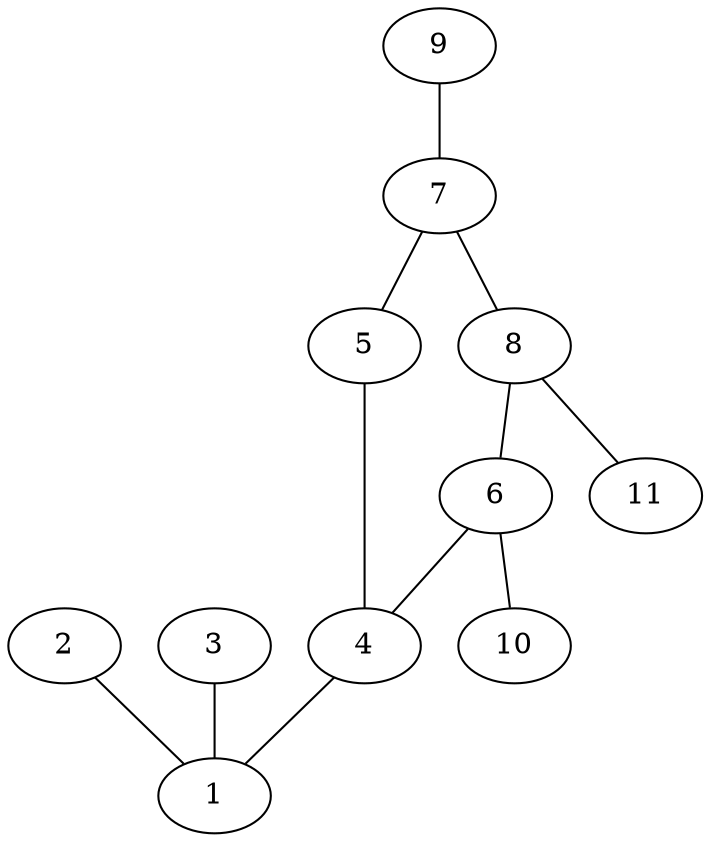 graph molecule_1928 {
	1	 [chem=C];
	2	 [chem=Cl];
	2 -- 1	 [valence=1];
	3	 [chem=Cl];
	3 -- 1	 [valence=1];
	4	 [chem=C];
	4 -- 1	 [valence=2];
	5	 [chem=O];
	5 -- 4	 [valence=1];
	6	 [chem=C];
	6 -- 4	 [valence=1];
	10	 [chem=H];
	6 -- 10	 [valence=1];
	7	 [chem=C];
	7 -- 5	 [valence=1];
	8	 [chem=C];
	7 -- 8	 [valence=1];
	8 -- 6	 [valence=2];
	11	 [chem=H];
	8 -- 11	 [valence=1];
	9	 [chem=O];
	9 -- 7	 [valence=2];
}
